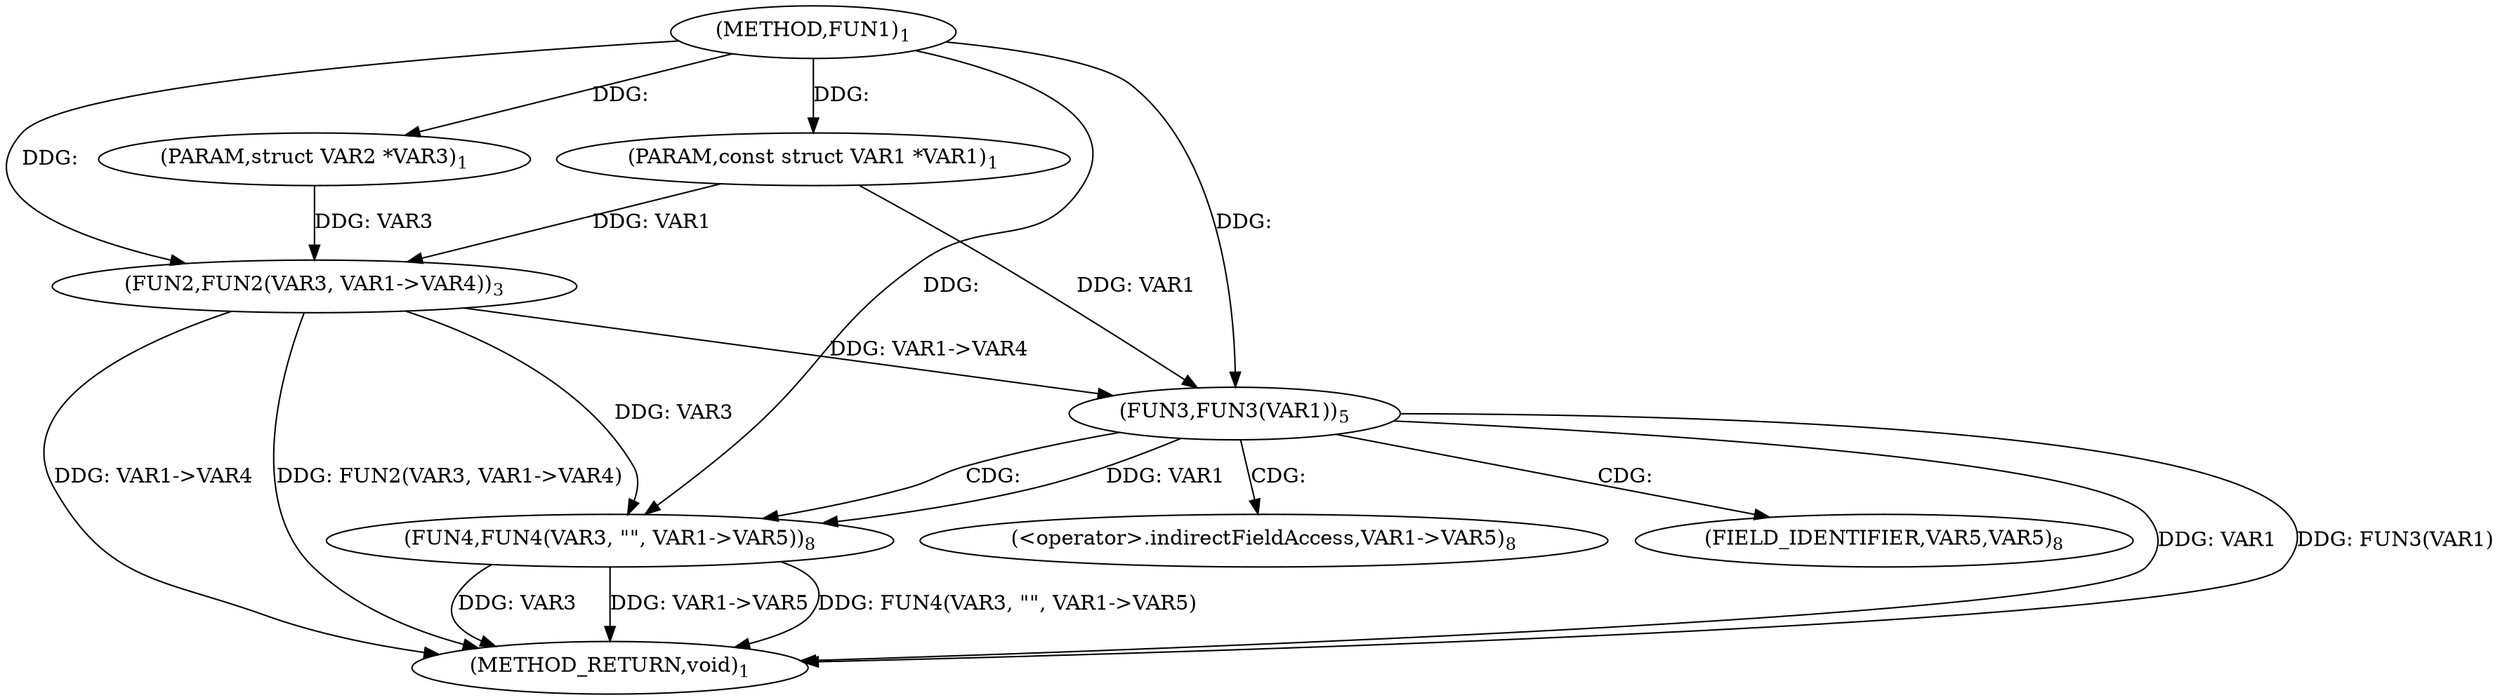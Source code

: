 digraph "FUN1" {  
"8" [label = <(METHOD,FUN1)<SUB>1</SUB>> ]
"27" [label = <(METHOD_RETURN,void)<SUB>1</SUB>> ]
"9" [label = <(PARAM,const struct VAR1 *VAR1)<SUB>1</SUB>> ]
"10" [label = <(PARAM,struct VAR2 *VAR3)<SUB>1</SUB>> ]
"12" [label = <(FUN2,FUN2(VAR3, VAR1-&gt;VAR4))<SUB>3</SUB>> ]
"18" [label = <(FUN3,FUN3(VAR1))<SUB>5</SUB>> ]
"21" [label = <(FUN4,FUN4(VAR3, &quot;&quot;, VAR1-&gt;VAR5))<SUB>8</SUB>> ]
"24" [label = <(&lt;operator&gt;.indirectFieldAccess,VAR1-&gt;VAR5)<SUB>8</SUB>> ]
"26" [label = <(FIELD_IDENTIFIER,VAR5,VAR5)<SUB>8</SUB>> ]
  "12" -> "27"  [ label = "DDG: VAR1-&gt;VAR4"] 
  "12" -> "27"  [ label = "DDG: FUN2(VAR3, VAR1-&gt;VAR4)"] 
  "18" -> "27"  [ label = "DDG: VAR1"] 
  "18" -> "27"  [ label = "DDG: FUN3(VAR1)"] 
  "21" -> "27"  [ label = "DDG: VAR3"] 
  "21" -> "27"  [ label = "DDG: VAR1-&gt;VAR5"] 
  "21" -> "27"  [ label = "DDG: FUN4(VAR3, &quot;&quot;, VAR1-&gt;VAR5)"] 
  "8" -> "9"  [ label = "DDG: "] 
  "8" -> "10"  [ label = "DDG: "] 
  "10" -> "12"  [ label = "DDG: VAR3"] 
  "8" -> "12"  [ label = "DDG: "] 
  "9" -> "12"  [ label = "DDG: VAR1"] 
  "9" -> "18"  [ label = "DDG: VAR1"] 
  "12" -> "18"  [ label = "DDG: VAR1-&gt;VAR4"] 
  "8" -> "18"  [ label = "DDG: "] 
  "12" -> "21"  [ label = "DDG: VAR3"] 
  "8" -> "21"  [ label = "DDG: "] 
  "18" -> "21"  [ label = "DDG: VAR1"] 
  "18" -> "24"  [ label = "CDG: "] 
  "18" -> "21"  [ label = "CDG: "] 
  "18" -> "26"  [ label = "CDG: "] 
}
